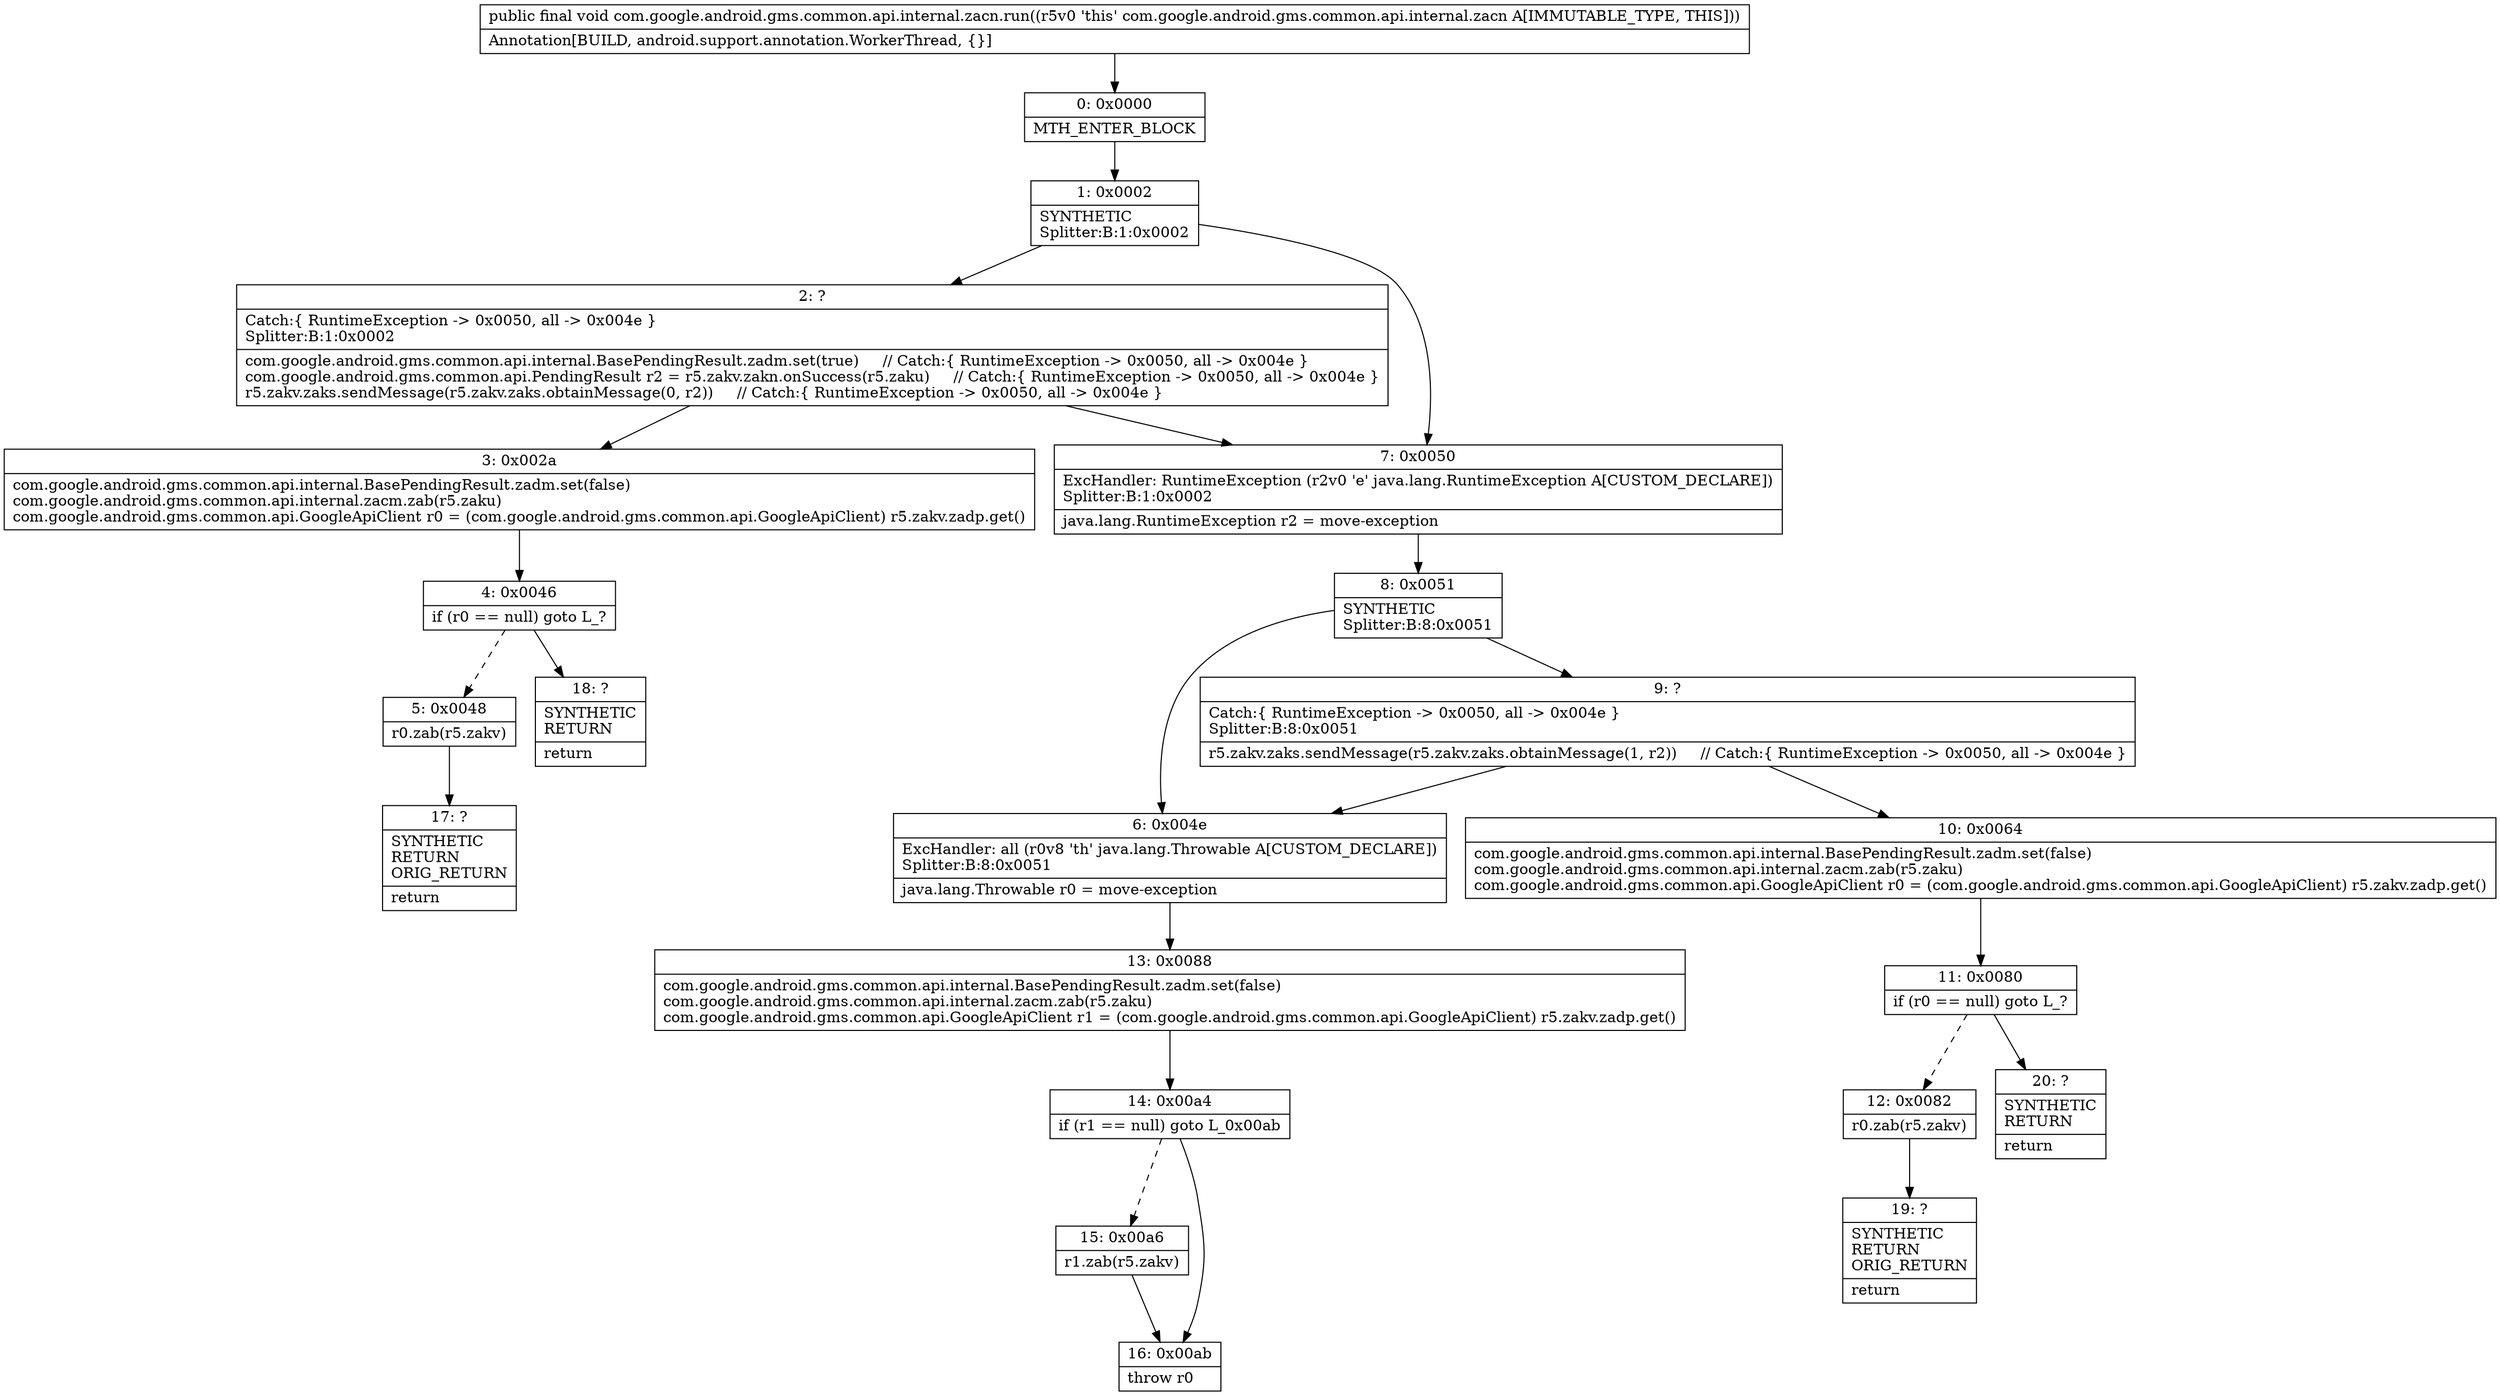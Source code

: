 digraph "CFG forcom.google.android.gms.common.api.internal.zacn.run()V" {
Node_0 [shape=record,label="{0\:\ 0x0000|MTH_ENTER_BLOCK\l}"];
Node_1 [shape=record,label="{1\:\ 0x0002|SYNTHETIC\lSplitter:B:1:0x0002\l}"];
Node_2 [shape=record,label="{2\:\ ?|Catch:\{ RuntimeException \-\> 0x0050, all \-\> 0x004e \}\lSplitter:B:1:0x0002\l|com.google.android.gms.common.api.internal.BasePendingResult.zadm.set(true)     \/\/ Catch:\{ RuntimeException \-\> 0x0050, all \-\> 0x004e \}\lcom.google.android.gms.common.api.PendingResult r2 = r5.zakv.zakn.onSuccess(r5.zaku)     \/\/ Catch:\{ RuntimeException \-\> 0x0050, all \-\> 0x004e \}\lr5.zakv.zaks.sendMessage(r5.zakv.zaks.obtainMessage(0, r2))     \/\/ Catch:\{ RuntimeException \-\> 0x0050, all \-\> 0x004e \}\l}"];
Node_3 [shape=record,label="{3\:\ 0x002a|com.google.android.gms.common.api.internal.BasePendingResult.zadm.set(false)\lcom.google.android.gms.common.api.internal.zacm.zab(r5.zaku)\lcom.google.android.gms.common.api.GoogleApiClient r0 = (com.google.android.gms.common.api.GoogleApiClient) r5.zakv.zadp.get()\l}"];
Node_4 [shape=record,label="{4\:\ 0x0046|if (r0 == null) goto L_?\l}"];
Node_5 [shape=record,label="{5\:\ 0x0048|r0.zab(r5.zakv)\l}"];
Node_6 [shape=record,label="{6\:\ 0x004e|ExcHandler: all (r0v8 'th' java.lang.Throwable A[CUSTOM_DECLARE])\lSplitter:B:8:0x0051\l|java.lang.Throwable r0 = move\-exception\l}"];
Node_7 [shape=record,label="{7\:\ 0x0050|ExcHandler: RuntimeException (r2v0 'e' java.lang.RuntimeException A[CUSTOM_DECLARE])\lSplitter:B:1:0x0002\l|java.lang.RuntimeException r2 = move\-exception\l}"];
Node_8 [shape=record,label="{8\:\ 0x0051|SYNTHETIC\lSplitter:B:8:0x0051\l}"];
Node_9 [shape=record,label="{9\:\ ?|Catch:\{ RuntimeException \-\> 0x0050, all \-\> 0x004e \}\lSplitter:B:8:0x0051\l|r5.zakv.zaks.sendMessage(r5.zakv.zaks.obtainMessage(1, r2))     \/\/ Catch:\{ RuntimeException \-\> 0x0050, all \-\> 0x004e \}\l}"];
Node_10 [shape=record,label="{10\:\ 0x0064|com.google.android.gms.common.api.internal.BasePendingResult.zadm.set(false)\lcom.google.android.gms.common.api.internal.zacm.zab(r5.zaku)\lcom.google.android.gms.common.api.GoogleApiClient r0 = (com.google.android.gms.common.api.GoogleApiClient) r5.zakv.zadp.get()\l}"];
Node_11 [shape=record,label="{11\:\ 0x0080|if (r0 == null) goto L_?\l}"];
Node_12 [shape=record,label="{12\:\ 0x0082|r0.zab(r5.zakv)\l}"];
Node_13 [shape=record,label="{13\:\ 0x0088|com.google.android.gms.common.api.internal.BasePendingResult.zadm.set(false)\lcom.google.android.gms.common.api.internal.zacm.zab(r5.zaku)\lcom.google.android.gms.common.api.GoogleApiClient r1 = (com.google.android.gms.common.api.GoogleApiClient) r5.zakv.zadp.get()\l}"];
Node_14 [shape=record,label="{14\:\ 0x00a4|if (r1 == null) goto L_0x00ab\l}"];
Node_15 [shape=record,label="{15\:\ 0x00a6|r1.zab(r5.zakv)\l}"];
Node_16 [shape=record,label="{16\:\ 0x00ab|throw r0\l}"];
Node_17 [shape=record,label="{17\:\ ?|SYNTHETIC\lRETURN\lORIG_RETURN\l|return\l}"];
Node_18 [shape=record,label="{18\:\ ?|SYNTHETIC\lRETURN\l|return\l}"];
Node_19 [shape=record,label="{19\:\ ?|SYNTHETIC\lRETURN\lORIG_RETURN\l|return\l}"];
Node_20 [shape=record,label="{20\:\ ?|SYNTHETIC\lRETURN\l|return\l}"];
MethodNode[shape=record,label="{public final void com.google.android.gms.common.api.internal.zacn.run((r5v0 'this' com.google.android.gms.common.api.internal.zacn A[IMMUTABLE_TYPE, THIS]))  | Annotation[BUILD, android.support.annotation.WorkerThread, \{\}]\l}"];
MethodNode -> Node_0;
Node_0 -> Node_1;
Node_1 -> Node_2;
Node_1 -> Node_7;
Node_2 -> Node_3;
Node_2 -> Node_7;
Node_3 -> Node_4;
Node_4 -> Node_5[style=dashed];
Node_4 -> Node_18;
Node_5 -> Node_17;
Node_6 -> Node_13;
Node_7 -> Node_8;
Node_8 -> Node_9;
Node_8 -> Node_6;
Node_9 -> Node_10;
Node_9 -> Node_6;
Node_10 -> Node_11;
Node_11 -> Node_12[style=dashed];
Node_11 -> Node_20;
Node_12 -> Node_19;
Node_13 -> Node_14;
Node_14 -> Node_15[style=dashed];
Node_14 -> Node_16;
Node_15 -> Node_16;
}

